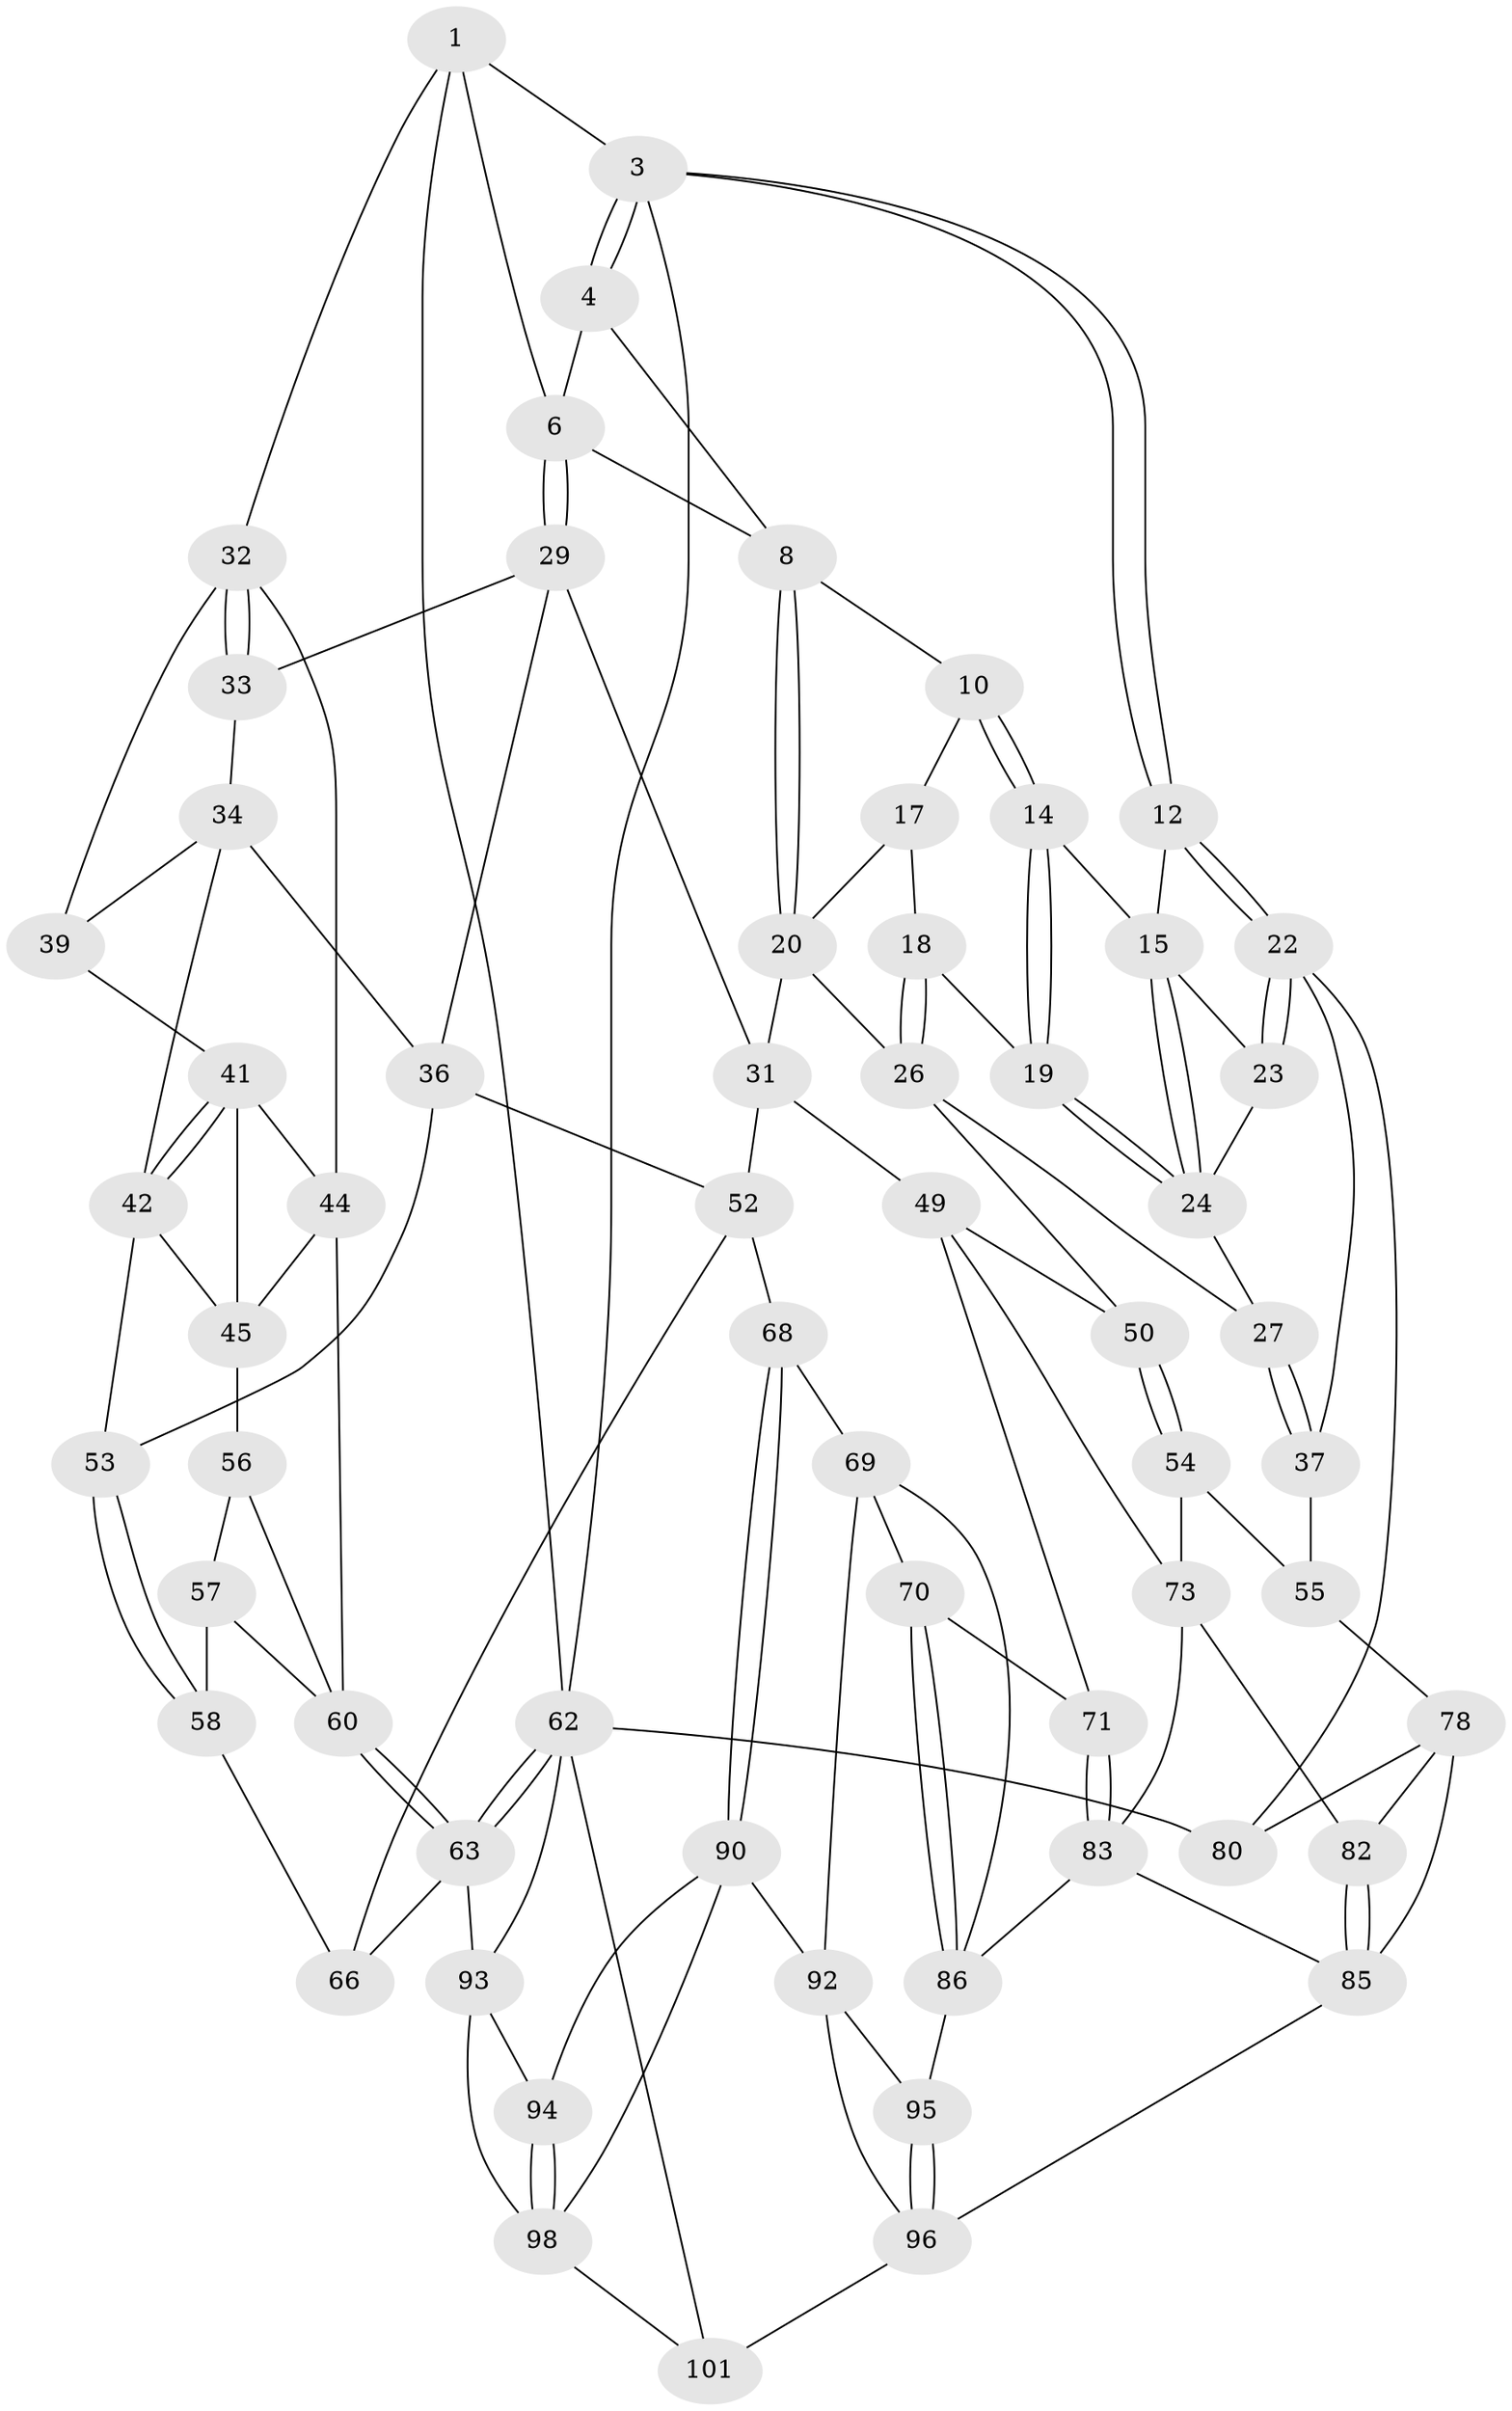 // original degree distribution, {3: 0.0392156862745098, 6: 0.24509803921568626, 5: 0.49019607843137253, 4: 0.22549019607843138}
// Generated by graph-tools (version 1.1) at 2025/11/02/21/25 10:11:12]
// undirected, 62 vertices, 135 edges
graph export_dot {
graph [start="1"]
  node [color=gray90,style=filled];
  1 [pos="+0.8381693240963356+0",super="+2"];
  3 [pos="+0+0"];
  4 [pos="+0.3204555902176313+0",super="+5"];
  6 [pos="+0.775539002755462+0.167487900216257",super="+7"];
  8 [pos="+0.5543323374053715+0.1958869474490205",super="+9"];
  10 [pos="+0.15519192348450614+0.041766669748626674",super="+11"];
  12 [pos="+0+0",super="+13"];
  14 [pos="+0.1683803583134525+0.16016224862261855"];
  15 [pos="+0.11303715144200531+0.14265804117610237",super="+16"];
  17 [pos="+0.3095791465477113+0"];
  18 [pos="+0.20555712788032834+0.17184085181477288"];
  19 [pos="+0.18743012565317718+0.17460620644104807"];
  20 [pos="+0.4994686333099591+0.26833444705112486",super="+21"];
  22 [pos="+0+0.09708437151025977",super="+38"];
  23 [pos="+0.01966551334465748+0.12989065857667959"];
  24 [pos="+0.11766526006773328+0.260193073026461",super="+25"];
  26 [pos="+0.3309809464644398+0.30886900987681026",super="+28"];
  27 [pos="+0.11255716172935232+0.2997334461083638"];
  29 [pos="+0.7762538996517467+0.16866277846115374",super="+30"];
  31 [pos="+0.560290501446501+0.32309156060735184",super="+48"];
  32 [pos="+1+0.02076203410124451",super="+40"];
  33 [pos="+0.8024428157430368+0.19896059534742172"];
  34 [pos="+0.8129237746585051+0.2255172782347894",super="+35"];
  36 [pos="+0.749469165527732+0.3699766298545225",super="+51"];
  37 [pos="+0+0.43125689476412105"];
  39 [pos="+0.839331218371355+0.24282538555932173"];
  41 [pos="+0.8791269900600732+0.29356763381107354",super="+43"];
  42 [pos="+0.8897840752927526+0.4061522780787057",super="+47"];
  44 [pos="+1+0.24981107820726536",super="+59"];
  45 [pos="+1+0.39265124848086347",super="+46"];
  49 [pos="+0.4421530296272359+0.5201912235008043",super="+72"];
  50 [pos="+0.3413410731453422+0.467719283064519"];
  52 [pos="+0.6672898102977775+0.5267221958949285",super="+67"];
  53 [pos="+0.8113671578684953+0.49664878419347425"];
  54 [pos="+0.29959599379284285+0.5049544085983477",super="+75"];
  55 [pos="+0.029071778322745573+0.46375036198592223",super="+77"];
  56 [pos="+0.939982330298483+0.48659711150569723"];
  57 [pos="+0.8954950327490152+0.539374613325678",super="+64"];
  58 [pos="+0.8672496825247968+0.5499793902323016",super="+65"];
  60 [pos="+1+0.6430650548927263",super="+61"];
  62 [pos="+1+1",super="+81"];
  63 [pos="+1+0.752762683611767",super="+76"];
  66 [pos="+0.8380891095467069+0.7179776483896403"];
  68 [pos="+0.6670424877197781+0.6600103547876177"];
  69 [pos="+0.6160966155476086+0.6721271474090909",super="+89"];
  70 [pos="+0.5677748702847014+0.6788283708622752"];
  71 [pos="+0.49478382313332286+0.6635384925950063"];
  73 [pos="+0.30006210903990765+0.6581408074062268",super="+74"];
  78 [pos="+0.10211605830811753+0.6982707589573517",super="+79"];
  80 [pos="+0+1"];
  82 [pos="+0.15569297942993207+0.7130989113006583"];
  83 [pos="+0.37030402449158845+0.7635663648032627",super="+84"];
  85 [pos="+0.2176785050923466+0.7465695028728179",super="+88"];
  86 [pos="+0.5128359613061232+0.7954878710583071",super="+87"];
  90 [pos="+0.6485930416188381+0.8047930385431615",super="+91"];
  92 [pos="+0.5778823994564772+0.873541580659347",super="+97"];
  93 [pos="+0.8503818929904254+0.8020980632284282",super="+99"];
  94 [pos="+0.7291211064944275+0.8504357159142518"];
  95 [pos="+0.369275713666736+0.8122300461842485"];
  96 [pos="+0.3334983633884678+0.8817314530382477",super="+102"];
  98 [pos="+0.6922737564752318+0.9725806441896312",super="+100"];
  101 [pos="+0.4462745380936509+1"];
  1 -- 6;
  1 -- 32;
  1 -- 3;
  1 -- 62;
  3 -- 4;
  3 -- 4;
  3 -- 12;
  3 -- 12;
  3 -- 62;
  4 -- 8;
  4 -- 6;
  6 -- 29;
  6 -- 29;
  6 -- 8;
  8 -- 20;
  8 -- 20;
  8 -- 10;
  10 -- 14;
  10 -- 14;
  10 -- 17;
  12 -- 22;
  12 -- 22;
  12 -- 15;
  14 -- 15;
  14 -- 19;
  14 -- 19;
  15 -- 24;
  15 -- 24;
  15 -- 23;
  17 -- 18;
  17 -- 20;
  18 -- 19;
  18 -- 26;
  18 -- 26;
  19 -- 24;
  19 -- 24;
  20 -- 31;
  20 -- 26;
  22 -- 23;
  22 -- 23;
  22 -- 80;
  22 -- 37;
  23 -- 24;
  24 -- 27;
  26 -- 27;
  26 -- 50;
  27 -- 37;
  27 -- 37;
  29 -- 33;
  29 -- 36;
  29 -- 31;
  31 -- 49;
  31 -- 52;
  32 -- 33;
  32 -- 33;
  32 -- 44;
  32 -- 39;
  33 -- 34;
  34 -- 39;
  34 -- 42;
  34 -- 36;
  36 -- 53;
  36 -- 52;
  37 -- 55;
  39 -- 41;
  41 -- 42;
  41 -- 42;
  41 -- 44;
  41 -- 45;
  42 -- 53;
  42 -- 45;
  44 -- 45;
  44 -- 60;
  45 -- 56;
  49 -- 50;
  49 -- 73;
  49 -- 71;
  50 -- 54;
  50 -- 54;
  52 -- 66;
  52 -- 68;
  53 -- 58;
  53 -- 58;
  54 -- 55 [weight=2];
  54 -- 73;
  55 -- 78;
  56 -- 57;
  56 -- 60;
  57 -- 58 [weight=2];
  57 -- 60;
  58 -- 66;
  60 -- 63;
  60 -- 63;
  62 -- 63;
  62 -- 63;
  62 -- 93;
  62 -- 80;
  62 -- 101;
  63 -- 66;
  63 -- 93;
  68 -- 69;
  68 -- 90;
  68 -- 90;
  69 -- 70;
  69 -- 92;
  69 -- 86;
  70 -- 71;
  70 -- 86;
  70 -- 86;
  71 -- 83;
  71 -- 83;
  73 -- 83;
  73 -- 82;
  78 -- 82;
  78 -- 80;
  78 -- 85;
  82 -- 85;
  82 -- 85;
  83 -- 86;
  83 -- 85;
  85 -- 96;
  86 -- 95;
  90 -- 94;
  90 -- 92;
  90 -- 98;
  92 -- 95;
  92 -- 96;
  93 -- 94;
  93 -- 98;
  94 -- 98;
  94 -- 98;
  95 -- 96;
  95 -- 96;
  96 -- 101;
  98 -- 101;
}
